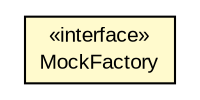 #!/usr/local/bin/dot
#
# Class diagram 
# Generated by UMLGraph version R5_6-24-gf6e263 (http://www.umlgraph.org/)
#

digraph G {
	edge [fontname="arial",fontsize=10,labelfontname="arial",labelfontsize=10];
	node [fontname="arial",fontsize=10,shape=plaintext];
	nodesep=0.25;
	ranksep=0.5;
	rankdir=LR;
	// com.gwtplatform.tester.MockFactory
	c348306 [label=<<table title="com.gwtplatform.tester.MockFactory" border="0" cellborder="1" cellspacing="0" cellpadding="2" port="p" bgcolor="lemonChiffon" href="./MockFactory.html">
		<tr><td><table border="0" cellspacing="0" cellpadding="1">
<tr><td align="center" balign="center"> &#171;interface&#187; </td></tr>
<tr><td align="center" balign="center"> MockFactory </td></tr>
		</table></td></tr>
		</table>>, URL="./MockFactory.html", fontname="arial", fontcolor="black", fontsize=10.0];
}

